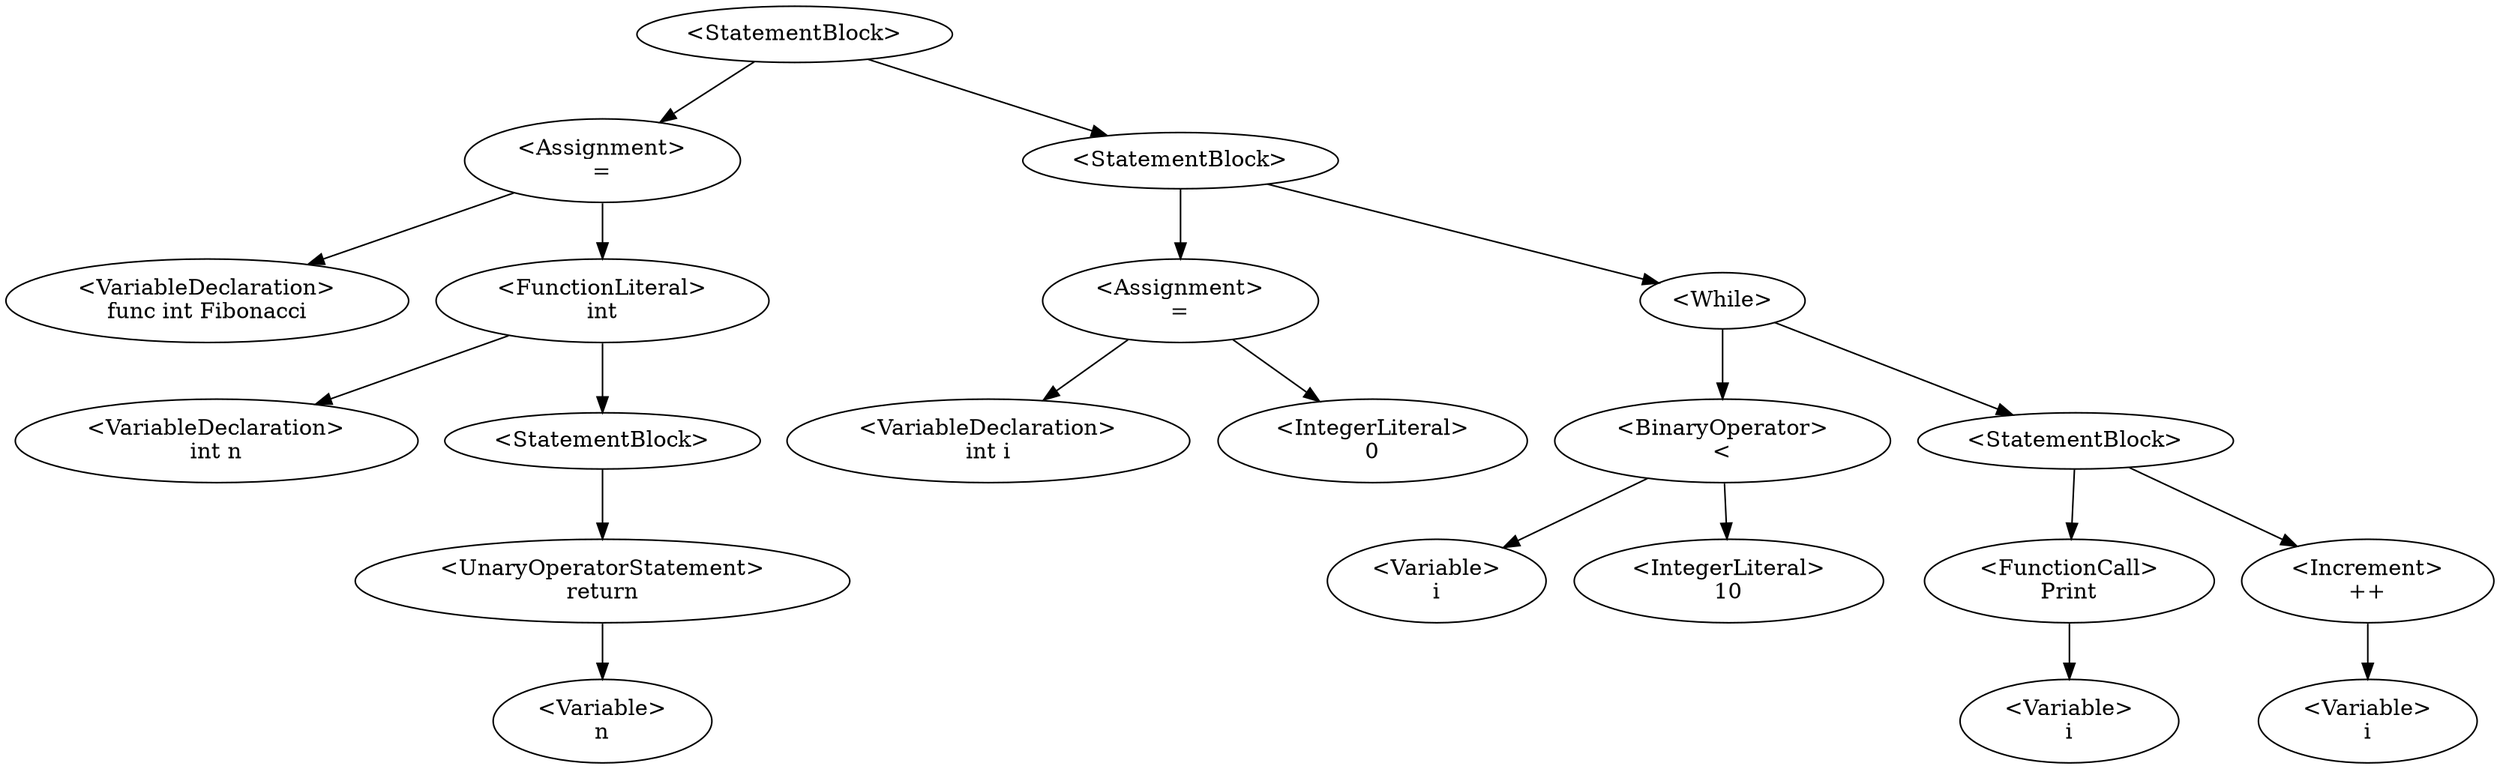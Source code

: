 digraph G {
0 [label="<StatementBlock>"];0->2;0->8;
2 [label="<Assignment>\n="];2->1;2->3;
1 [label="<VariableDeclaration>\nfunc int Fibonacci"];
3 [label="<FunctionLiteral>
int"];3->4;3->5;
4 [label="<VariableDeclaration>\nint n"];
5 [label="<StatementBlock>"];5->6;
6 [label="<UnaryOperatorStatement>\nreturn"];6->7;
7 [label="<Variable>\nn"];
8 [label="<StatementBlock>"];8->10;8->12;
10 [label="<Assignment>\n="];10->9;10->11;
9 [label="<VariableDeclaration>\nint i"];
11 [label="<IntegerLiteral>\n0"];
12 [label="<While>"];12->14;12->19;
14 [label="<BinaryOperator>\n<"];14->13;14->15;
13 [label="<Variable>\ni"];
15 [label="<IntegerLiteral>\n10"];
19 [label="<StatementBlock>"];19->21;19->16;
21 [label="<FunctionCall>\nPrint"];21->22;
22 [label="<Variable>\ni"];
16 [label="<Increment>\n++"];16->17;
17 [label="<Variable>\ni"];
}